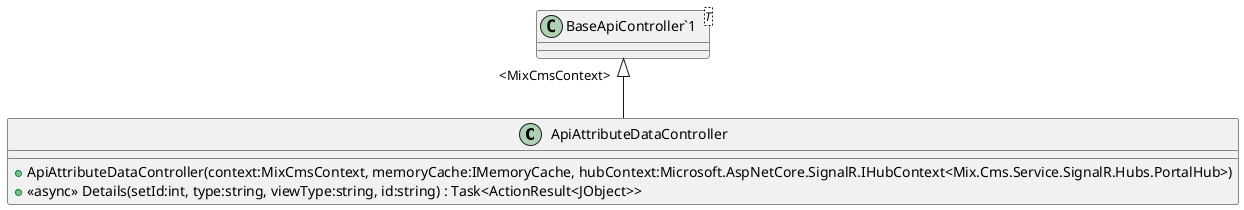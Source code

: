 @startuml
class ApiAttributeDataController {
    + ApiAttributeDataController(context:MixCmsContext, memoryCache:IMemoryCache, hubContext:Microsoft.AspNetCore.SignalR.IHubContext<Mix.Cms.Service.SignalR.Hubs.PortalHub>)
    + <<async>> Details(setId:int, type:string, viewType:string, id:string) : Task<ActionResult<JObject>>
}
class "BaseApiController`1"<T> {
}
"BaseApiController`1" "<MixCmsContext>" <|-- ApiAttributeDataController
@enduml

